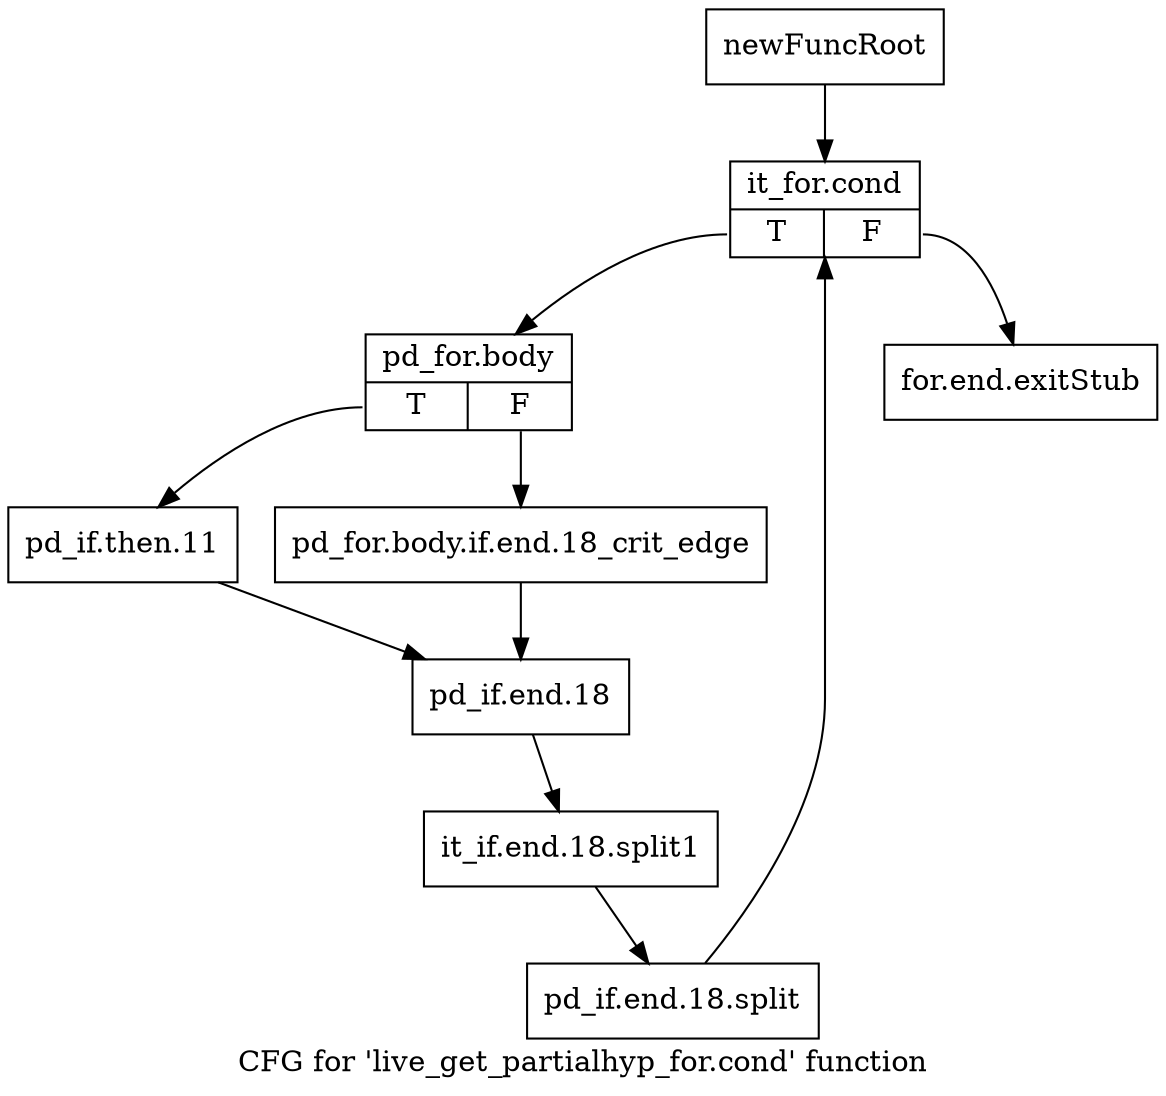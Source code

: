 digraph "CFG for 'live_get_partialhyp_for.cond' function" {
	label="CFG for 'live_get_partialhyp_for.cond' function";

	Node0x1119d10 [shape=record,label="{newFuncRoot}"];
	Node0x1119d10 -> Node0x1119db0;
	Node0x1119d60 [shape=record,label="{for.end.exitStub}"];
	Node0x1119db0 [shape=record,label="{it_for.cond|{<s0>T|<s1>F}}"];
	Node0x1119db0:s0 -> Node0x1119e00;
	Node0x1119db0:s1 -> Node0x1119d60;
	Node0x1119e00 [shape=record,label="{pd_for.body|{<s0>T|<s1>F}}"];
	Node0x1119e00:s0 -> Node0x1119ea0;
	Node0x1119e00:s1 -> Node0x1119e50;
	Node0x1119e50 [shape=record,label="{pd_for.body.if.end.18_crit_edge}"];
	Node0x1119e50 -> Node0x1119ef0;
	Node0x1119ea0 [shape=record,label="{pd_if.then.11}"];
	Node0x1119ea0 -> Node0x1119ef0;
	Node0x1119ef0 [shape=record,label="{pd_if.end.18}"];
	Node0x1119ef0 -> Node0x153e800;
	Node0x153e800 [shape=record,label="{it_if.end.18.split1}"];
	Node0x153e800 -> Node0x14ec180;
	Node0x14ec180 [shape=record,label="{pd_if.end.18.split}"];
	Node0x14ec180 -> Node0x1119db0;
}
